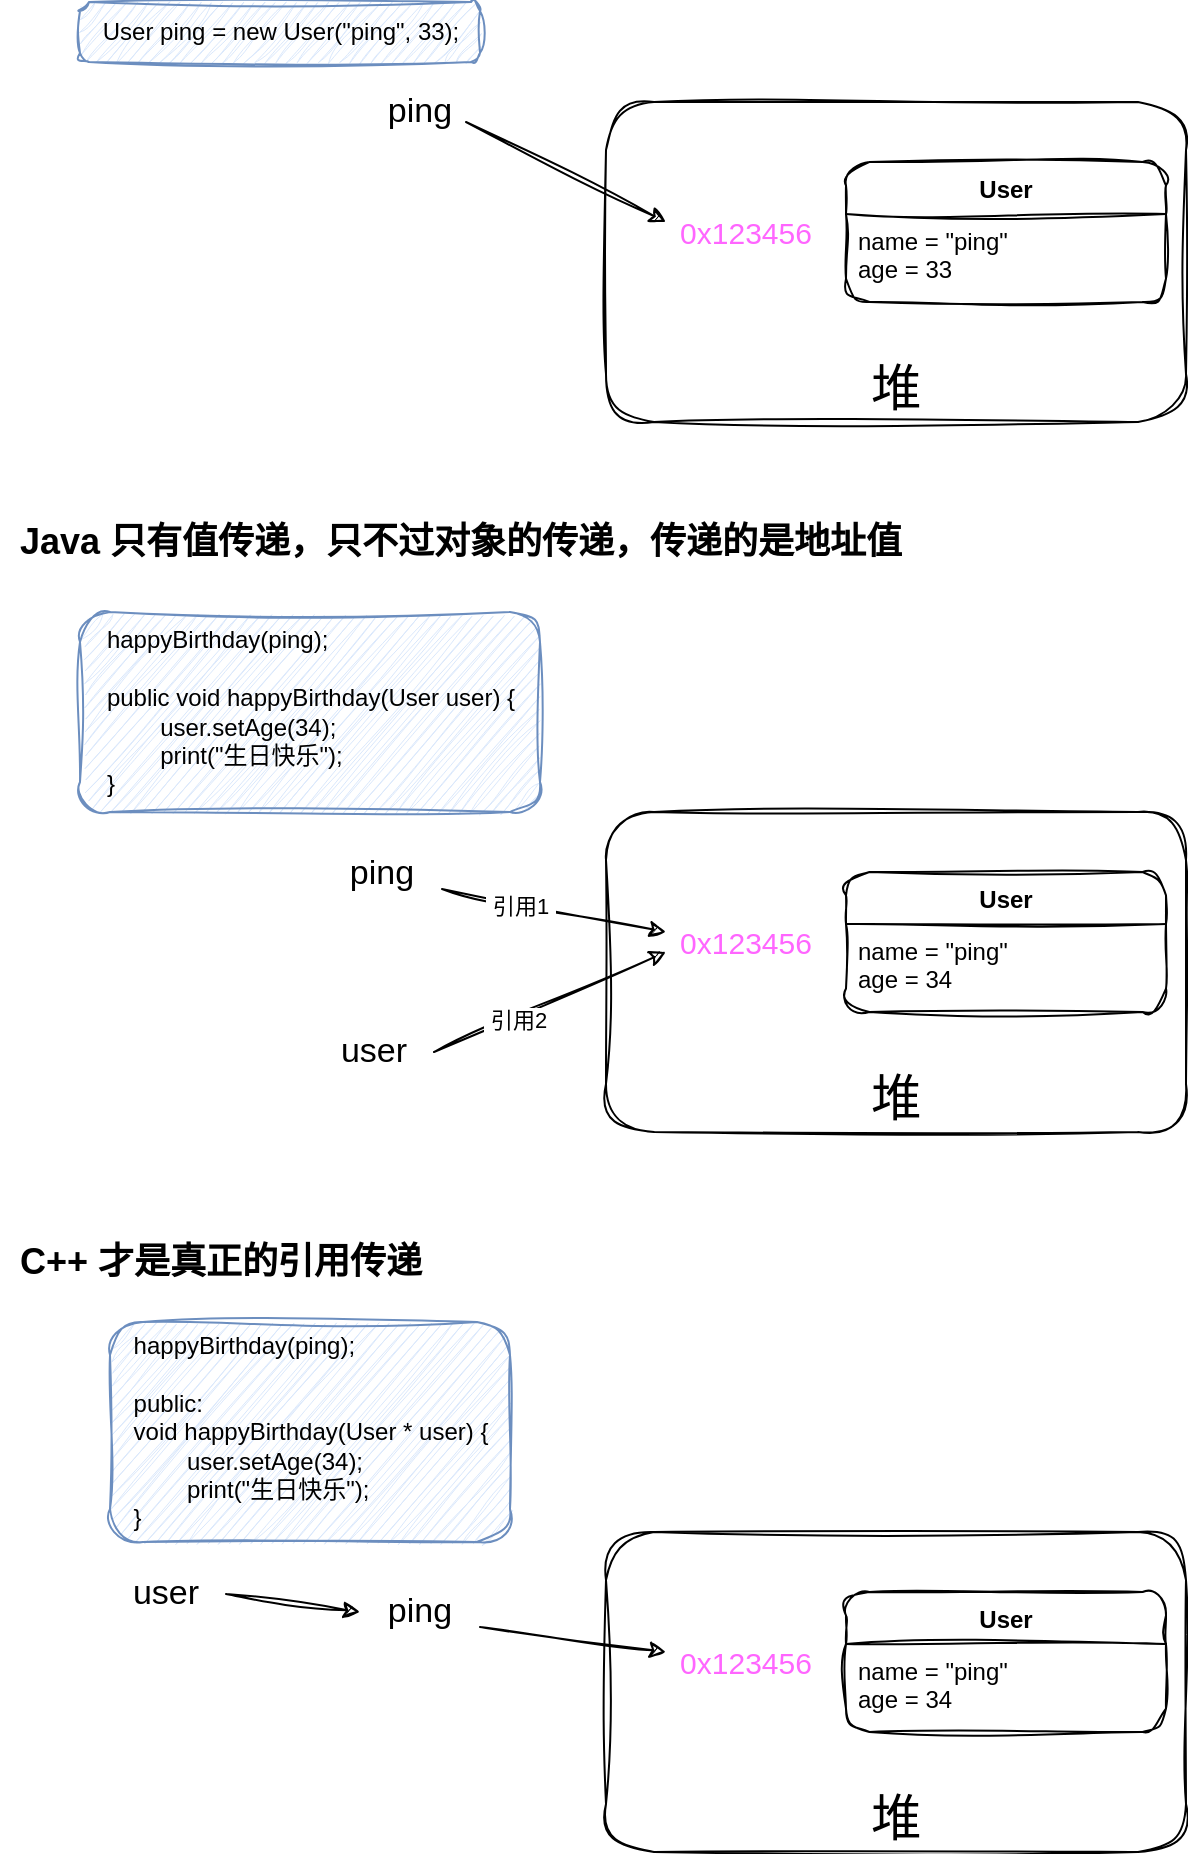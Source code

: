 <mxfile version="21.6.8" type="device">
  <diagram name="值传递和引用传递" id="xZ36-Uk2qN_AMFSexb2k">
    <mxGraphModel dx="1100" dy="817" grid="1" gridSize="10" guides="1" tooltips="1" connect="1" arrows="1" fold="1" page="1" pageScale="1" pageWidth="827" pageHeight="1169" math="0" shadow="0">
      <root>
        <mxCell id="0" />
        <mxCell id="1" parent="0" />
        <mxCell id="jAFCzvt1h2YVh9Wsnnv7-1" value="堆" style="rounded=1;whiteSpace=wrap;html=1;fontSize=25;verticalAlign=bottom;sketch=1;curveFitting=1;jiggle=2;" parent="1" vertex="1">
          <mxGeometry x="323" y="70" width="290" height="160" as="geometry" />
        </mxCell>
        <mxCell id="jAFCzvt1h2YVh9Wsnnv7-3" value="" style="endArrow=classic;html=1;rounded=1;entryX=0;entryY=0.25;entryDx=0;entryDy=0;sketch=1;curveFitting=1;jiggle=2;" parent="1" target="jAFCzvt1h2YVh9Wsnnv7-5" edge="1">
          <mxGeometry width="50" height="50" relative="1" as="geometry">
            <mxPoint x="253" y="80" as="sourcePoint" />
            <mxPoint x="223" y="145" as="targetPoint" />
          </mxGeometry>
        </mxCell>
        <mxCell id="jAFCzvt1h2YVh9Wsnnv7-4" value="ping" style="text;html=1;strokeColor=none;fillColor=none;align=center;verticalAlign=middle;whiteSpace=wrap;rounded=1;fontSize=17;sketch=1;curveFitting=1;jiggle=2;" parent="1" vertex="1">
          <mxGeometry x="200" y="60" width="60" height="30" as="geometry" />
        </mxCell>
        <mxCell id="jAFCzvt1h2YVh9Wsnnv7-5" value="0x123456" style="text;html=1;strokeColor=none;fillColor=none;align=center;verticalAlign=middle;whiteSpace=wrap;rounded=1;fontSize=15;fontColor=#FF66FF;sketch=1;curveFitting=1;jiggle=2;" parent="1" vertex="1">
          <mxGeometry x="353" y="125" width="80" height="20" as="geometry" />
        </mxCell>
        <mxCell id="jAFCzvt1h2YVh9Wsnnv7-9" value="User" style="swimlane;fontStyle=1;align=center;verticalAlign=top;childLayout=stackLayout;horizontal=1;startSize=26;horizontalStack=0;resizeParent=1;resizeParentMax=0;resizeLast=0;collapsible=1;marginBottom=0;whiteSpace=wrap;html=1;rounded=1;sketch=1;curveFitting=1;jiggle=2;" parent="1" vertex="1">
          <mxGeometry x="443" y="100" width="160" height="70" as="geometry" />
        </mxCell>
        <mxCell id="jAFCzvt1h2YVh9Wsnnv7-10" value="name = &quot;ping&quot;&lt;br&gt;age = 33" style="text;strokeColor=none;fillColor=none;align=left;verticalAlign=top;spacingLeft=4;spacingRight=4;overflow=hidden;rotatable=0;points=[[0,0.5],[1,0.5]];portConstraint=eastwest;whiteSpace=wrap;html=1;rounded=1;sketch=1;curveFitting=1;jiggle=2;" parent="jAFCzvt1h2YVh9Wsnnv7-9" vertex="1">
          <mxGeometry y="26" width="160" height="44" as="geometry" />
        </mxCell>
        <mxCell id="jAFCzvt1h2YVh9Wsnnv7-13" value="User ping = new User(&quot;ping&quot;, 33);" style="text;html=1;align=center;verticalAlign=middle;resizable=0;points=[];autosize=1;strokeColor=#6c8ebf;fillColor=#dae8fc;rounded=1;sketch=1;curveFitting=1;jiggle=2;" parent="1" vertex="1">
          <mxGeometry x="60" y="20" width="200" height="30" as="geometry" />
        </mxCell>
        <mxCell id="jAFCzvt1h2YVh9Wsnnv7-14" value="&lt;div style=&quot;text-align: left;&quot;&gt;&lt;span style=&quot;background-color: initial;&quot;&gt;happyBirthday(ping);&lt;/span&gt;&lt;/div&gt;&lt;div style=&quot;text-align: left;&quot;&gt;&lt;span style=&quot;background-color: initial;&quot;&gt;&lt;br&gt;&lt;/span&gt;&lt;/div&gt;&lt;div style=&quot;text-align: left;&quot;&gt;&lt;span style=&quot;background-color: initial;&quot;&gt;public void happyBirthday(User user) {&lt;/span&gt;&lt;/div&gt;&lt;div style=&quot;text-align: left;&quot;&gt;&lt;span style=&quot;background-color: initial;&quot;&gt;&amp;nbsp; &amp;nbsp; &amp;nbsp; &amp;nbsp; user.setAge(34);&lt;/span&gt;&lt;/div&gt;&lt;div style=&quot;text-align: left;&quot;&gt;&lt;span style=&quot;background-color: initial;&quot;&gt;&amp;nbsp; &amp;nbsp; &amp;nbsp; &amp;nbsp; print(&quot;生日快乐&quot;);&lt;/span&gt;&lt;/div&gt;&lt;div style=&quot;text-align: left;&quot;&gt;&lt;span style=&quot;background-color: initial;&quot;&gt;}&lt;/span&gt;&lt;/div&gt;" style="text;html=1;align=center;verticalAlign=middle;resizable=0;points=[];autosize=1;strokeColor=#6c8ebf;fillColor=#dae8fc;rounded=1;sketch=1;curveFitting=1;jiggle=2;" parent="1" vertex="1">
          <mxGeometry x="60" y="325" width="230" height="100" as="geometry" />
        </mxCell>
        <mxCell id="jAFCzvt1h2YVh9Wsnnv7-15" value="堆" style="rounded=1;whiteSpace=wrap;html=1;fontSize=25;verticalAlign=bottom;sketch=1;curveFitting=1;jiggle=2;" parent="1" vertex="1">
          <mxGeometry x="323" y="425" width="290" height="160" as="geometry" />
        </mxCell>
        <mxCell id="jAFCzvt1h2YVh9Wsnnv7-16" value="" style="endArrow=classic;html=1;rounded=1;entryX=0;entryY=0.25;entryDx=0;entryDy=0;exitX=1;exitY=0.75;exitDx=0;exitDy=0;sketch=1;curveFitting=1;jiggle=2;" parent="1" source="jAFCzvt1h2YVh9Wsnnv7-20" target="jAFCzvt1h2YVh9Wsnnv7-17" edge="1">
          <mxGeometry width="50" height="50" relative="1" as="geometry">
            <mxPoint x="253" y="451" as="sourcePoint" />
            <mxPoint x="223" y="500" as="targetPoint" />
          </mxGeometry>
        </mxCell>
        <mxCell id="jAFCzvt1h2YVh9Wsnnv7-23" value="&amp;nbsp;引用1&amp;nbsp;" style="edgeLabel;html=1;align=center;verticalAlign=middle;resizable=0;points=[];rounded=1;sketch=1;curveFitting=1;jiggle=2;" parent="jAFCzvt1h2YVh9Wsnnv7-16" vertex="1" connectable="0">
          <mxGeometry x="-0.305" y="-2" relative="1" as="geometry">
            <mxPoint y="-1" as="offset" />
          </mxGeometry>
        </mxCell>
        <mxCell id="jAFCzvt1h2YVh9Wsnnv7-17" value="0x123456" style="text;html=1;strokeColor=none;fillColor=none;align=center;verticalAlign=middle;whiteSpace=wrap;rounded=1;fontSize=15;fontColor=#FF66FF;sketch=1;curveFitting=1;jiggle=2;" parent="1" vertex="1">
          <mxGeometry x="353" y="480" width="80" height="20" as="geometry" />
        </mxCell>
        <mxCell id="jAFCzvt1h2YVh9Wsnnv7-18" value="User" style="swimlane;fontStyle=1;align=center;verticalAlign=top;childLayout=stackLayout;horizontal=1;startSize=26;horizontalStack=0;resizeParent=1;resizeParentMax=0;resizeLast=0;collapsible=1;marginBottom=0;whiteSpace=wrap;html=1;rounded=1;sketch=1;curveFitting=1;jiggle=2;" parent="1" vertex="1">
          <mxGeometry x="443" y="455" width="160" height="70" as="geometry" />
        </mxCell>
        <mxCell id="jAFCzvt1h2YVh9Wsnnv7-19" value="name = &quot;ping&quot;&lt;br&gt;age = 34" style="text;strokeColor=none;fillColor=none;align=left;verticalAlign=top;spacingLeft=4;spacingRight=4;overflow=hidden;rotatable=0;points=[[0,0.5],[1,0.5]];portConstraint=eastwest;whiteSpace=wrap;html=1;rounded=1;sketch=1;curveFitting=1;jiggle=2;" parent="jAFCzvt1h2YVh9Wsnnv7-18" vertex="1">
          <mxGeometry y="26" width="160" height="44" as="geometry" />
        </mxCell>
        <mxCell id="jAFCzvt1h2YVh9Wsnnv7-20" value="ping" style="text;html=1;strokeColor=none;fillColor=none;align=center;verticalAlign=middle;whiteSpace=wrap;rounded=1;fontSize=17;sketch=1;curveFitting=1;jiggle=2;" parent="1" vertex="1">
          <mxGeometry x="181" y="441" width="60" height="30" as="geometry" />
        </mxCell>
        <mxCell id="jAFCzvt1h2YVh9Wsnnv7-21" value="" style="endArrow=classic;html=1;rounded=1;entryX=0;entryY=0.75;entryDx=0;entryDy=0;exitX=1;exitY=0.5;exitDx=0;exitDy=0;sketch=1;curveFitting=1;jiggle=2;" parent="1" source="jAFCzvt1h2YVh9Wsnnv7-22" target="jAFCzvt1h2YVh9Wsnnv7-17" edge="1">
          <mxGeometry width="50" height="50" relative="1" as="geometry">
            <mxPoint x="263" y="461" as="sourcePoint" />
            <mxPoint x="363" y="495" as="targetPoint" />
          </mxGeometry>
        </mxCell>
        <mxCell id="jAFCzvt1h2YVh9Wsnnv7-24" value="&amp;nbsp;引用2&amp;nbsp;" style="edgeLabel;html=1;align=center;verticalAlign=middle;resizable=0;points=[];rounded=1;sketch=1;curveFitting=1;jiggle=2;" parent="jAFCzvt1h2YVh9Wsnnv7-21" vertex="1" connectable="0">
          <mxGeometry x="-0.298" y="-1" relative="1" as="geometry">
            <mxPoint as="offset" />
          </mxGeometry>
        </mxCell>
        <mxCell id="jAFCzvt1h2YVh9Wsnnv7-22" value="user" style="text;html=1;strokeColor=none;fillColor=none;align=center;verticalAlign=middle;whiteSpace=wrap;rounded=1;fontSize=17;sketch=1;curveFitting=1;jiggle=2;" parent="1" vertex="1">
          <mxGeometry x="177" y="530" width="60" height="30" as="geometry" />
        </mxCell>
        <mxCell id="jAFCzvt1h2YVh9Wsnnv7-25" value="&lt;div style=&quot;text-align: left;&quot;&gt;&lt;span style=&quot;background-color: initial;&quot;&gt;happyBirthday(ping);&lt;/span&gt;&lt;/div&gt;&lt;div style=&quot;text-align: left;&quot;&gt;&lt;span style=&quot;background-color: initial;&quot;&gt;&lt;br&gt;&lt;/span&gt;&lt;/div&gt;&lt;div style=&quot;text-align: left;&quot;&gt;&lt;span style=&quot;background-color: initial;&quot;&gt;public:&amp;nbsp;&lt;/span&gt;&lt;/div&gt;&lt;div style=&quot;text-align: left;&quot;&gt;&lt;span style=&quot;background-color: initial;&quot;&gt;void happyBirthday(User * user) {&lt;/span&gt;&lt;/div&gt;&lt;div style=&quot;text-align: left;&quot;&gt;&lt;span style=&quot;background-color: initial;&quot;&gt;&amp;nbsp; &amp;nbsp; &amp;nbsp; &amp;nbsp; user.setAge(34);&lt;/span&gt;&lt;/div&gt;&lt;div style=&quot;text-align: left;&quot;&gt;&lt;span style=&quot;background-color: initial;&quot;&gt;&amp;nbsp; &amp;nbsp; &amp;nbsp; &amp;nbsp; print(&quot;生日快乐&quot;);&lt;/span&gt;&lt;/div&gt;&lt;div style=&quot;text-align: left;&quot;&gt;&lt;span style=&quot;background-color: initial;&quot;&gt;}&lt;/span&gt;&lt;/div&gt;" style="text;html=1;align=center;verticalAlign=middle;resizable=0;points=[];autosize=1;strokeColor=#6c8ebf;fillColor=#dae8fc;rounded=1;sketch=1;curveFitting=1;jiggle=2;" parent="1" vertex="1">
          <mxGeometry x="75" y="680" width="200" height="110" as="geometry" />
        </mxCell>
        <mxCell id="jAFCzvt1h2YVh9Wsnnv7-26" value="堆" style="rounded=1;whiteSpace=wrap;html=1;fontSize=25;verticalAlign=bottom;sketch=1;curveFitting=1;jiggle=2;" parent="1" vertex="1">
          <mxGeometry x="323" y="785" width="290" height="160" as="geometry" />
        </mxCell>
        <mxCell id="jAFCzvt1h2YVh9Wsnnv7-27" value="" style="endArrow=classic;html=1;rounded=1;entryX=0;entryY=0.25;entryDx=0;entryDy=0;exitX=1;exitY=0.75;exitDx=0;exitDy=0;sketch=1;curveFitting=1;jiggle=2;" parent="1" source="jAFCzvt1h2YVh9Wsnnv7-32" target="jAFCzvt1h2YVh9Wsnnv7-29" edge="1">
          <mxGeometry width="50" height="50" relative="1" as="geometry">
            <mxPoint x="253" y="811" as="sourcePoint" />
            <mxPoint x="223" y="860" as="targetPoint" />
          </mxGeometry>
        </mxCell>
        <mxCell id="jAFCzvt1h2YVh9Wsnnv7-29" value="0x123456" style="text;html=1;strokeColor=none;fillColor=none;align=center;verticalAlign=middle;whiteSpace=wrap;rounded=1;fontSize=15;fontColor=#FF66FF;sketch=1;curveFitting=1;jiggle=2;" parent="1" vertex="1">
          <mxGeometry x="353" y="840" width="80" height="20" as="geometry" />
        </mxCell>
        <mxCell id="jAFCzvt1h2YVh9Wsnnv7-30" value="User" style="swimlane;fontStyle=1;align=center;verticalAlign=top;childLayout=stackLayout;horizontal=1;startSize=26;horizontalStack=0;resizeParent=1;resizeParentMax=0;resizeLast=0;collapsible=1;marginBottom=0;whiteSpace=wrap;html=1;rounded=1;sketch=1;curveFitting=1;jiggle=2;" parent="1" vertex="1">
          <mxGeometry x="443" y="815" width="160" height="70" as="geometry" />
        </mxCell>
        <mxCell id="jAFCzvt1h2YVh9Wsnnv7-31" value="name = &quot;ping&quot;&lt;br&gt;age = 34" style="text;strokeColor=none;fillColor=none;align=left;verticalAlign=top;spacingLeft=4;spacingRight=4;overflow=hidden;rotatable=0;points=[[0,0.5],[1,0.5]];portConstraint=eastwest;whiteSpace=wrap;html=1;rounded=1;sketch=1;curveFitting=1;jiggle=2;" parent="jAFCzvt1h2YVh9Wsnnv7-30" vertex="1">
          <mxGeometry y="26" width="160" height="44" as="geometry" />
        </mxCell>
        <mxCell id="jAFCzvt1h2YVh9Wsnnv7-32" value="ping" style="text;html=1;strokeColor=none;fillColor=none;align=center;verticalAlign=middle;whiteSpace=wrap;rounded=1;fontSize=17;sketch=1;curveFitting=1;jiggle=2;" parent="1" vertex="1">
          <mxGeometry x="200" y="810" width="60" height="30" as="geometry" />
        </mxCell>
        <mxCell id="jAFCzvt1h2YVh9Wsnnv7-33" value="" style="endArrow=classic;html=1;rounded=1;entryX=0;entryY=0.5;entryDx=0;entryDy=0;exitX=1;exitY=0.5;exitDx=0;exitDy=0;sketch=1;curveFitting=1;jiggle=2;" parent="1" source="jAFCzvt1h2YVh9Wsnnv7-35" target="jAFCzvt1h2YVh9Wsnnv7-32" edge="1">
          <mxGeometry width="50" height="50" relative="1" as="geometry">
            <mxPoint x="263" y="821" as="sourcePoint" />
            <mxPoint x="363" y="855" as="targetPoint" />
          </mxGeometry>
        </mxCell>
        <mxCell id="jAFCzvt1h2YVh9Wsnnv7-35" value="user" style="text;html=1;strokeColor=none;fillColor=none;align=center;verticalAlign=middle;whiteSpace=wrap;rounded=1;fontSize=17;sketch=1;curveFitting=1;jiggle=2;" parent="1" vertex="1">
          <mxGeometry x="73" y="801" width="60" height="30" as="geometry" />
        </mxCell>
        <mxCell id="jAFCzvt1h2YVh9Wsnnv7-36" value="Java 只有值传递，只不过对象的传递，传递的是地址值" style="text;html=1;align=center;verticalAlign=middle;resizable=0;points=[];autosize=1;strokeColor=none;fillColor=none;fontStyle=1;fontSize=18;rounded=1;sketch=1;curveFitting=1;jiggle=2;" parent="1" vertex="1">
          <mxGeometry x="20" y="270" width="460" height="40" as="geometry" />
        </mxCell>
        <mxCell id="jAFCzvt1h2YVh9Wsnnv7-37" value="C++ 才是真正的引用传递" style="text;html=1;align=center;verticalAlign=middle;resizable=0;points=[];autosize=1;strokeColor=none;fillColor=none;fontStyle=1;fontSize=18;rounded=1;sketch=1;curveFitting=1;jiggle=2;" parent="1" vertex="1">
          <mxGeometry x="20" y="630" width="220" height="40" as="geometry" />
        </mxCell>
      </root>
    </mxGraphModel>
  </diagram>
</mxfile>
